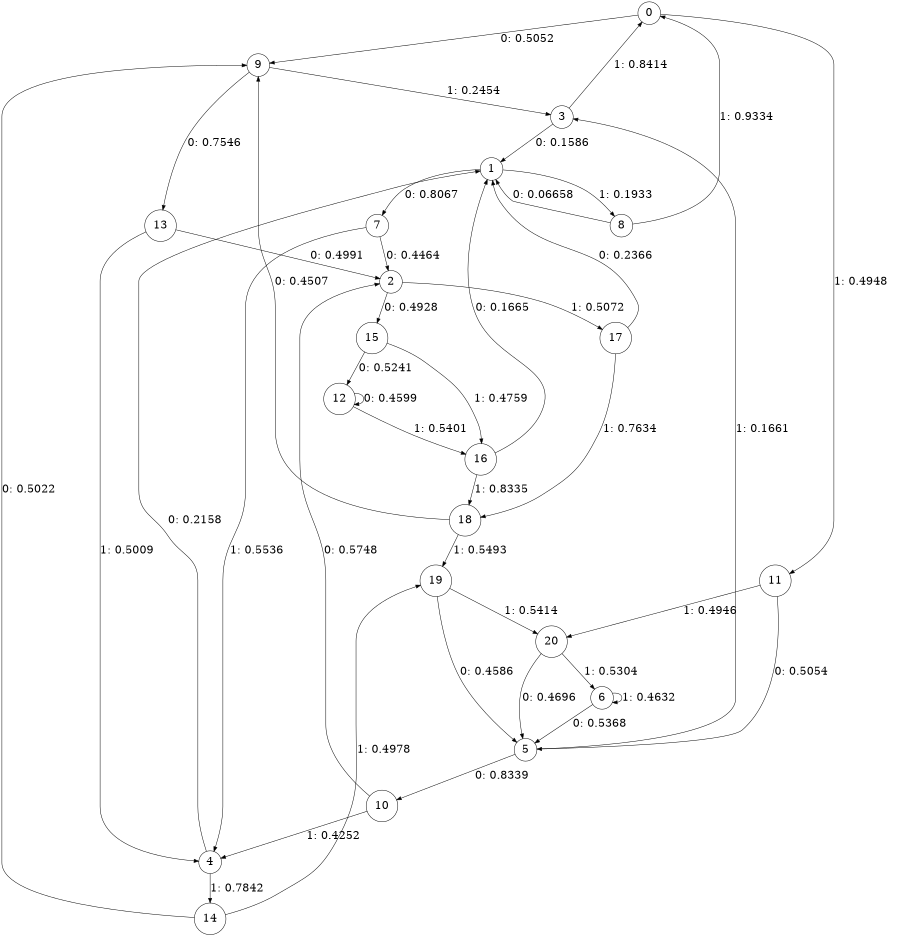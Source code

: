digraph "ch33faceL6" {
size = "6,8.5";
ratio = "fill";
node [shape = circle];
node [fontsize = 24];
edge [fontsize = 24];
0 -> 9 [label = "0: 0.5052   "];
0 -> 11 [label = "1: 0.4948   "];
1 -> 7 [label = "0: 0.8067   "];
1 -> 8 [label = "1: 0.1933   "];
2 -> 15 [label = "0: 0.4928   "];
2 -> 17 [label = "1: 0.5072   "];
3 -> 1 [label = "0: 0.1586   "];
3 -> 0 [label = "1: 0.8414   "];
4 -> 1 [label = "0: 0.2158   "];
4 -> 14 [label = "1: 0.7842   "];
5 -> 10 [label = "0: 0.8339   "];
5 -> 3 [label = "1: 0.1661   "];
6 -> 5 [label = "0: 0.5368   "];
6 -> 6 [label = "1: 0.4632   "];
7 -> 2 [label = "0: 0.4464   "];
7 -> 4 [label = "1: 0.5536   "];
8 -> 1 [label = "0: 0.06658  "];
8 -> 0 [label = "1: 0.9334   "];
9 -> 13 [label = "0: 0.7546   "];
9 -> 3 [label = "1: 0.2454   "];
10 -> 2 [label = "0: 0.5748   "];
10 -> 4 [label = "1: 0.4252   "];
11 -> 5 [label = "0: 0.5054   "];
11 -> 20 [label = "1: 0.4946   "];
12 -> 12 [label = "0: 0.4599   "];
12 -> 16 [label = "1: 0.5401   "];
13 -> 2 [label = "0: 0.4991   "];
13 -> 4 [label = "1: 0.5009   "];
14 -> 9 [label = "0: 0.5022   "];
14 -> 19 [label = "1: 0.4978   "];
15 -> 12 [label = "0: 0.5241   "];
15 -> 16 [label = "1: 0.4759   "];
16 -> 1 [label = "0: 0.1665   "];
16 -> 18 [label = "1: 0.8335   "];
17 -> 1 [label = "0: 0.2366   "];
17 -> 18 [label = "1: 0.7634   "];
18 -> 9 [label = "0: 0.4507   "];
18 -> 19 [label = "1: 0.5493   "];
19 -> 5 [label = "0: 0.4586   "];
19 -> 20 [label = "1: 0.5414   "];
20 -> 5 [label = "0: 0.4696   "];
20 -> 6 [label = "1: 0.5304   "];
}